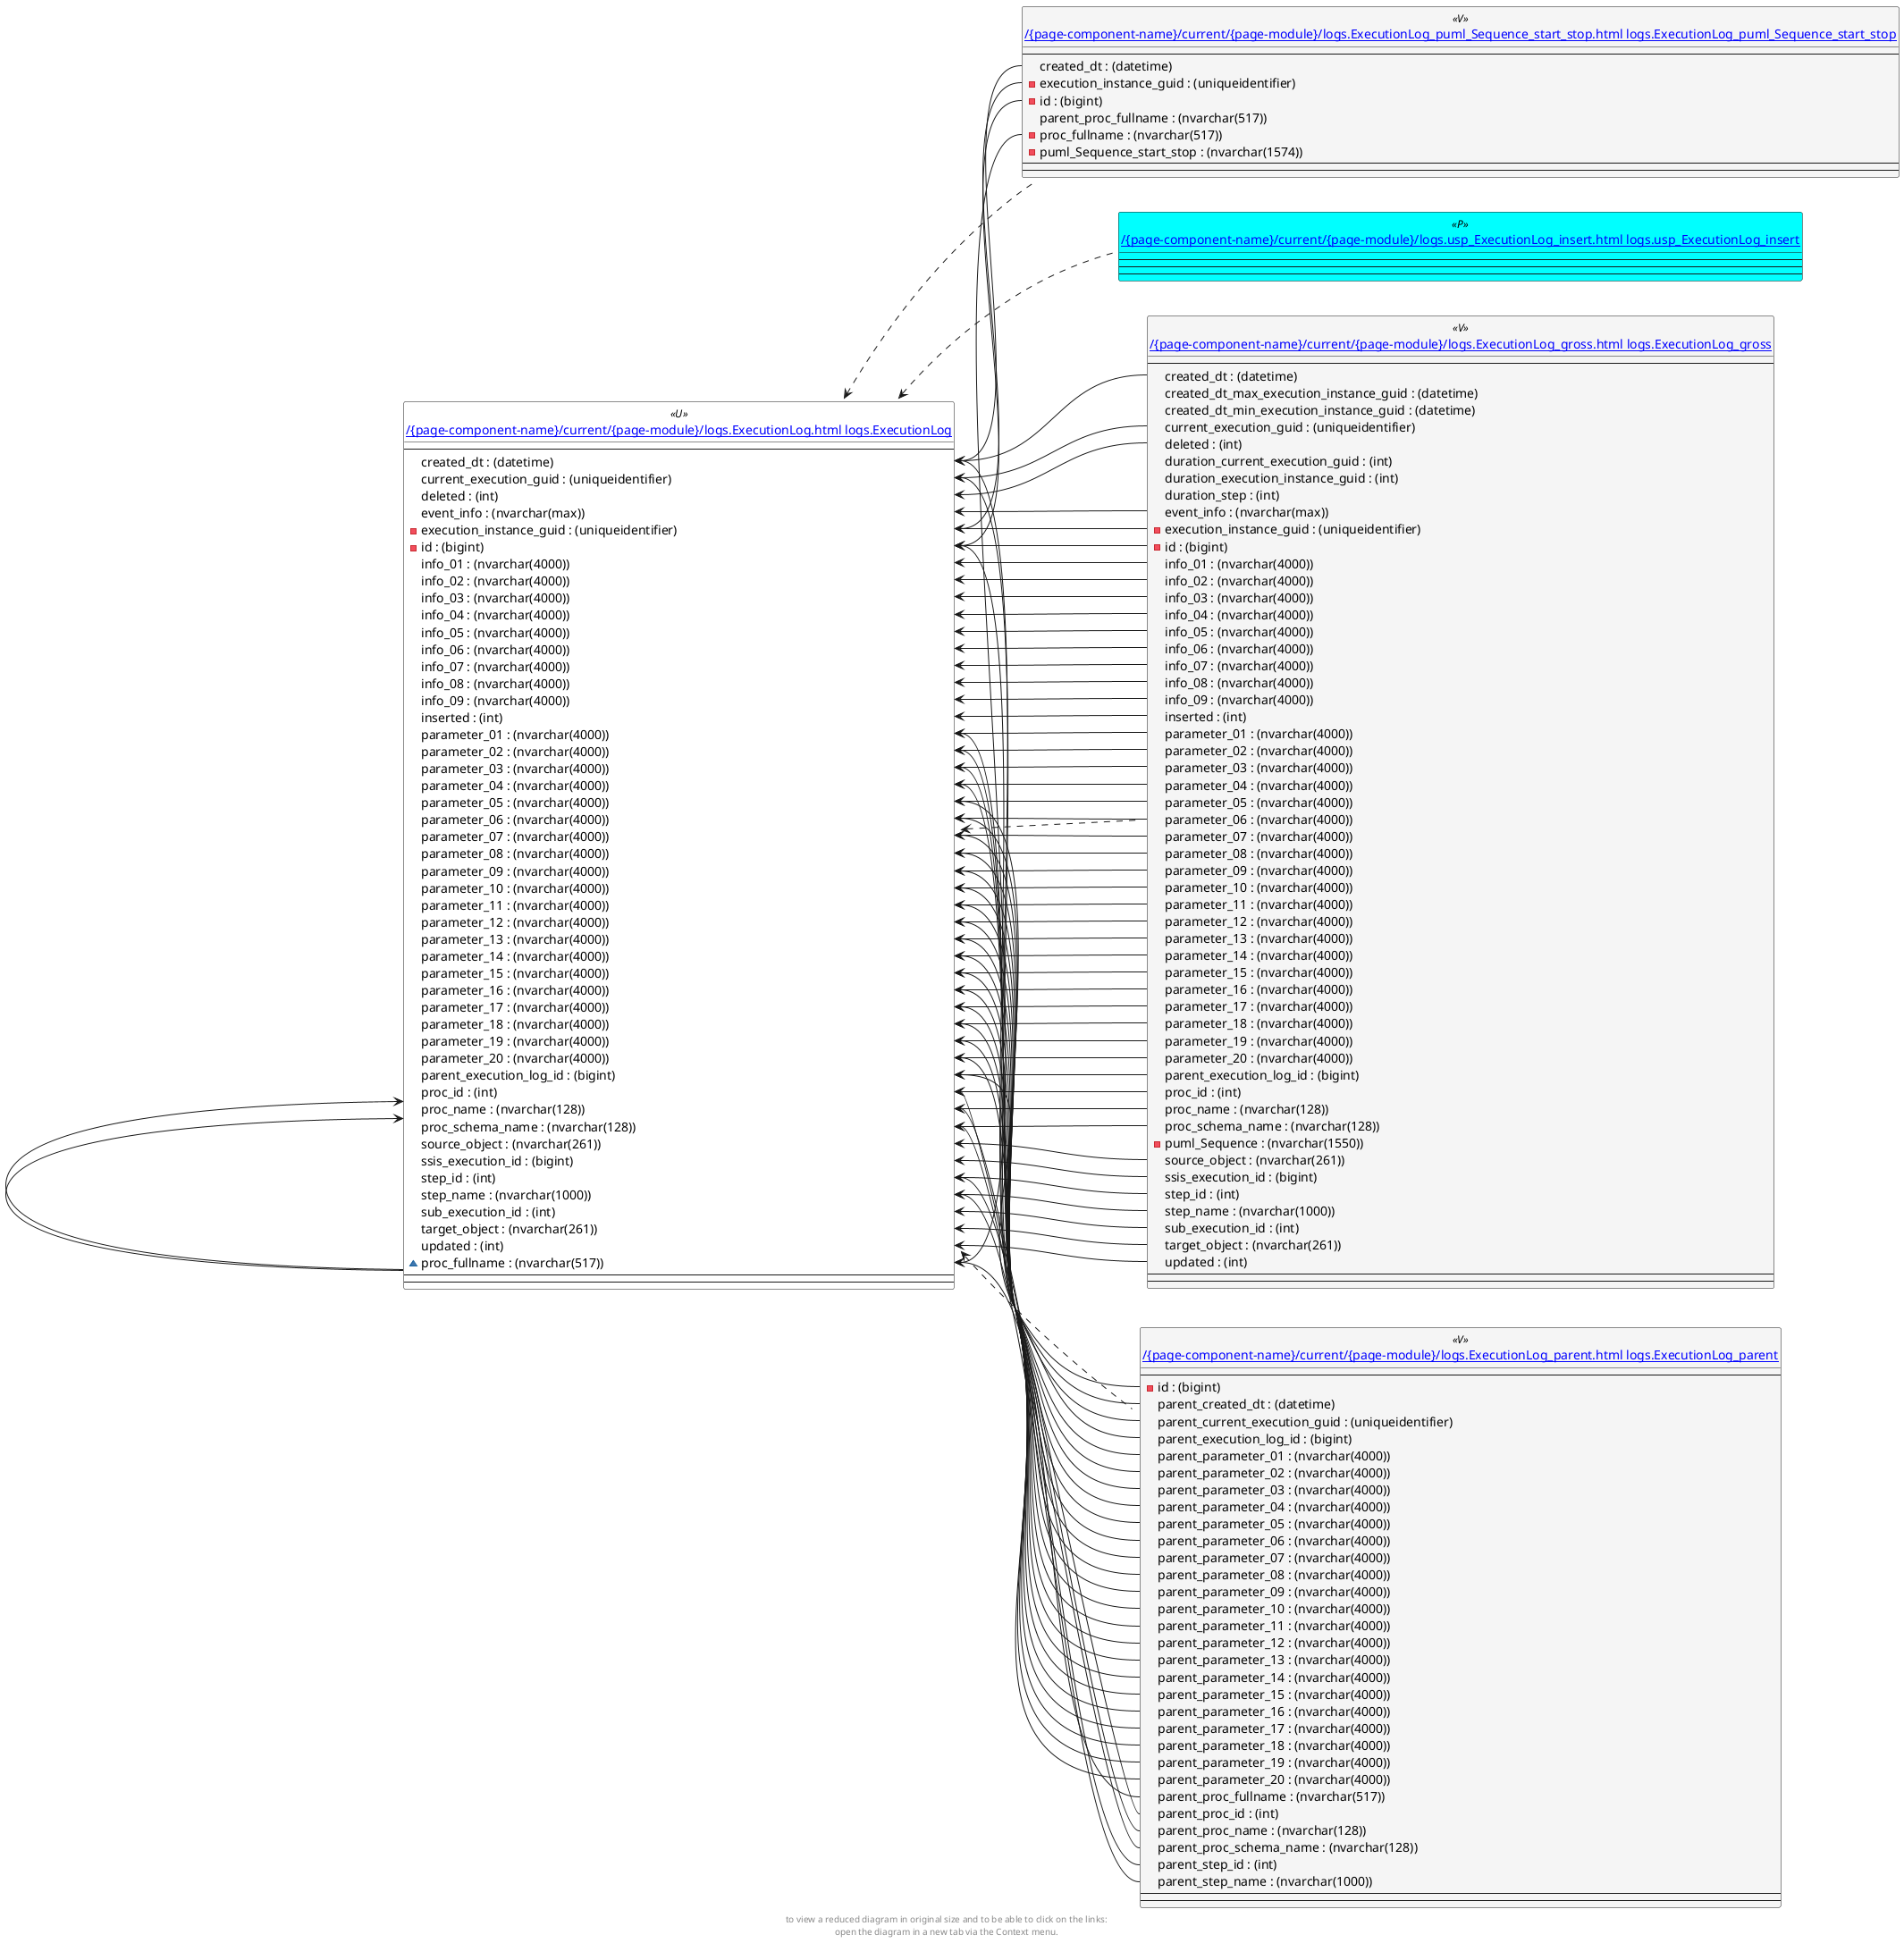 @startuml
left to right direction
'top to bottom direction
hide circle
'avoide "." issues:
set namespaceSeparator none


skinparam class {
  BackgroundColor White
  BackgroundColor<<FN>> Yellow
  BackgroundColor<<FS>> Yellow
  BackgroundColor<<FT>> LightGray
  BackgroundColor<<IF>> Yellow
  BackgroundColor<<IS>> Yellow
  BackgroundColor<<P>> Aqua
  BackgroundColor<<PC>> Aqua
  BackgroundColor<<SN>> Yellow
  BackgroundColor<<SO>> SlateBlue
  BackgroundColor<<TF>> LightGray
  BackgroundColor<<TR>> Tomato
  BackgroundColor<<U>> White
  BackgroundColor<<V>> WhiteSmoke
  BackgroundColor<<X>> Aqua
}


entity "[[{site-url}/{page-component-name}/current/{page-module}/logs.ExecutionLog.html logs.ExecutionLog]]" as logs.ExecutionLog << U >> {
  --
  created_dt : (datetime)
  current_execution_guid : (uniqueidentifier)
  deleted : (int)
  event_info : (nvarchar(max))
  - execution_instance_guid : (uniqueidentifier)
  - id : (bigint)
  info_01 : (nvarchar(4000))
  info_02 : (nvarchar(4000))
  info_03 : (nvarchar(4000))
  info_04 : (nvarchar(4000))
  info_05 : (nvarchar(4000))
  info_06 : (nvarchar(4000))
  info_07 : (nvarchar(4000))
  info_08 : (nvarchar(4000))
  info_09 : (nvarchar(4000))
  inserted : (int)
  parameter_01 : (nvarchar(4000))
  parameter_02 : (nvarchar(4000))
  parameter_03 : (nvarchar(4000))
  parameter_04 : (nvarchar(4000))
  parameter_05 : (nvarchar(4000))
  parameter_06 : (nvarchar(4000))
  parameter_07 : (nvarchar(4000))
  parameter_08 : (nvarchar(4000))
  parameter_09 : (nvarchar(4000))
  parameter_10 : (nvarchar(4000))
  parameter_11 : (nvarchar(4000))
  parameter_12 : (nvarchar(4000))
  parameter_13 : (nvarchar(4000))
  parameter_14 : (nvarchar(4000))
  parameter_15 : (nvarchar(4000))
  parameter_16 : (nvarchar(4000))
  parameter_17 : (nvarchar(4000))
  parameter_18 : (nvarchar(4000))
  parameter_19 : (nvarchar(4000))
  parameter_20 : (nvarchar(4000))
  parent_execution_log_id : (bigint)
  proc_id : (int)
  proc_name : (nvarchar(128))
  proc_schema_name : (nvarchar(128))
  source_object : (nvarchar(261))
  ssis_execution_id : (bigint)
  step_id : (int)
  step_name : (nvarchar(1000))
  sub_execution_id : (int)
  target_object : (nvarchar(261))
  updated : (int)
  ~ proc_fullname : (nvarchar(517))
  --
  --
}

entity "[[{site-url}/{page-component-name}/current/{page-module}/logs.ExecutionLog_gross.html logs.ExecutionLog_gross]]" as logs.ExecutionLog_gross << V >> {
  --
  created_dt : (datetime)
  created_dt_max_execution_instance_guid : (datetime)
  created_dt_min_execution_instance_guid : (datetime)
  current_execution_guid : (uniqueidentifier)
  deleted : (int)
  duration_current_execution_guid : (int)
  duration_execution_instance_guid : (int)
  duration_step : (int)
  event_info : (nvarchar(max))
  - execution_instance_guid : (uniqueidentifier)
  - id : (bigint)
  info_01 : (nvarchar(4000))
  info_02 : (nvarchar(4000))
  info_03 : (nvarchar(4000))
  info_04 : (nvarchar(4000))
  info_05 : (nvarchar(4000))
  info_06 : (nvarchar(4000))
  info_07 : (nvarchar(4000))
  info_08 : (nvarchar(4000))
  info_09 : (nvarchar(4000))
  inserted : (int)
  parameter_01 : (nvarchar(4000))
  parameter_02 : (nvarchar(4000))
  parameter_03 : (nvarchar(4000))
  parameter_04 : (nvarchar(4000))
  parameter_05 : (nvarchar(4000))
  parameter_06 : (nvarchar(4000))
  parameter_07 : (nvarchar(4000))
  parameter_08 : (nvarchar(4000))
  parameter_09 : (nvarchar(4000))
  parameter_10 : (nvarchar(4000))
  parameter_11 : (nvarchar(4000))
  parameter_12 : (nvarchar(4000))
  parameter_13 : (nvarchar(4000))
  parameter_14 : (nvarchar(4000))
  parameter_15 : (nvarchar(4000))
  parameter_16 : (nvarchar(4000))
  parameter_17 : (nvarchar(4000))
  parameter_18 : (nvarchar(4000))
  parameter_19 : (nvarchar(4000))
  parameter_20 : (nvarchar(4000))
  parent_execution_log_id : (bigint)
  proc_id : (int)
  proc_name : (nvarchar(128))
  proc_schema_name : (nvarchar(128))
  - puml_Sequence : (nvarchar(1550))
  source_object : (nvarchar(261))
  ssis_execution_id : (bigint)
  step_id : (int)
  step_name : (nvarchar(1000))
  sub_execution_id : (int)
  target_object : (nvarchar(261))
  updated : (int)
  --
  --
}

entity "[[{site-url}/{page-component-name}/current/{page-module}/logs.ExecutionLog_parent.html logs.ExecutionLog_parent]]" as logs.ExecutionLog_parent << V >> {
  --
  - id : (bigint)
  parent_created_dt : (datetime)
  parent_current_execution_guid : (uniqueidentifier)
  parent_execution_log_id : (bigint)
  parent_parameter_01 : (nvarchar(4000))
  parent_parameter_02 : (nvarchar(4000))
  parent_parameter_03 : (nvarchar(4000))
  parent_parameter_04 : (nvarchar(4000))
  parent_parameter_05 : (nvarchar(4000))
  parent_parameter_06 : (nvarchar(4000))
  parent_parameter_07 : (nvarchar(4000))
  parent_parameter_08 : (nvarchar(4000))
  parent_parameter_09 : (nvarchar(4000))
  parent_parameter_10 : (nvarchar(4000))
  parent_parameter_11 : (nvarchar(4000))
  parent_parameter_12 : (nvarchar(4000))
  parent_parameter_13 : (nvarchar(4000))
  parent_parameter_14 : (nvarchar(4000))
  parent_parameter_15 : (nvarchar(4000))
  parent_parameter_16 : (nvarchar(4000))
  parent_parameter_17 : (nvarchar(4000))
  parent_parameter_18 : (nvarchar(4000))
  parent_parameter_19 : (nvarchar(4000))
  parent_parameter_20 : (nvarchar(4000))
  parent_proc_fullname : (nvarchar(517))
  parent_proc_id : (int)
  parent_proc_name : (nvarchar(128))
  parent_proc_schema_name : (nvarchar(128))
  parent_step_id : (int)
  parent_step_name : (nvarchar(1000))
  --
  --
}

entity "[[{site-url}/{page-component-name}/current/{page-module}/logs.ExecutionLog_puml_Sequence_start_stop.html logs.ExecutionLog_puml_Sequence_start_stop]]" as logs.ExecutionLog_puml_Sequence_start_stop << V >> {
  --
  created_dt : (datetime)
  - execution_instance_guid : (uniqueidentifier)
  - id : (bigint)
  parent_proc_fullname : (nvarchar(517))
  - proc_fullname : (nvarchar(517))
  - puml_Sequence_start_stop : (nvarchar(1574))
  --
  --
}

entity "[[{site-url}/{page-component-name}/current/{page-module}/logs.usp_ExecutionLog_insert.html logs.usp_ExecutionLog_insert]]" as logs.usp_ExecutionLog_insert << P >> {
  --
  --
  --
}

logs.ExecutionLog <.. logs.usp_ExecutionLog_insert
logs.ExecutionLog <.. logs.ExecutionLog_gross
logs.ExecutionLog <.. logs.ExecutionLog_parent
logs.ExecutionLog <.. logs.ExecutionLog_puml_Sequence_start_stop
logs.ExecutionLog::created_dt <-- logs.ExecutionLog_gross::created_dt
logs.ExecutionLog::created_dt <-- logs.ExecutionLog_parent::parent_created_dt
logs.ExecutionLog::created_dt <-- logs.ExecutionLog_puml_Sequence_start_stop::created_dt
logs.ExecutionLog::current_execution_guid <-- logs.ExecutionLog_gross::current_execution_guid
logs.ExecutionLog::current_execution_guid <-- logs.ExecutionLog_parent::parent_current_execution_guid
logs.ExecutionLog::deleted <-- logs.ExecutionLog_gross::deleted
logs.ExecutionLog::event_info <-- logs.ExecutionLog_gross::event_info
logs.ExecutionLog::execution_instance_guid <-- logs.ExecutionLog_gross::execution_instance_guid
logs.ExecutionLog::execution_instance_guid <-- logs.ExecutionLog_puml_Sequence_start_stop::execution_instance_guid
logs.ExecutionLog::id <-- logs.ExecutionLog_gross::id
logs.ExecutionLog::id <-- logs.ExecutionLog_parent::id
logs.ExecutionLog::id <-- logs.ExecutionLog_puml_Sequence_start_stop::id
logs.ExecutionLog::info_01 <-- logs.ExecutionLog_gross::info_01
logs.ExecutionLog::info_02 <-- logs.ExecutionLog_gross::info_02
logs.ExecutionLog::info_03 <-- logs.ExecutionLog_gross::info_03
logs.ExecutionLog::info_04 <-- logs.ExecutionLog_gross::info_04
logs.ExecutionLog::info_05 <-- logs.ExecutionLog_gross::info_05
logs.ExecutionLog::info_06 <-- logs.ExecutionLog_gross::info_06
logs.ExecutionLog::info_07 <-- logs.ExecutionLog_gross::info_07
logs.ExecutionLog::info_08 <-- logs.ExecutionLog_gross::info_08
logs.ExecutionLog::info_09 <-- logs.ExecutionLog_gross::info_09
logs.ExecutionLog::inserted <-- logs.ExecutionLog_gross::inserted
logs.ExecutionLog::parameter_01 <-- logs.ExecutionLog_gross::parameter_01
logs.ExecutionLog::parameter_01 <-- logs.ExecutionLog_parent::parent_parameter_01
logs.ExecutionLog::parameter_02 <-- logs.ExecutionLog_gross::parameter_02
logs.ExecutionLog::parameter_02 <-- logs.ExecutionLog_parent::parent_parameter_02
logs.ExecutionLog::parameter_03 <-- logs.ExecutionLog_gross::parameter_03
logs.ExecutionLog::parameter_03 <-- logs.ExecutionLog_parent::parent_parameter_03
logs.ExecutionLog::parameter_04 <-- logs.ExecutionLog_gross::parameter_04
logs.ExecutionLog::parameter_04 <-- logs.ExecutionLog_parent::parent_parameter_04
logs.ExecutionLog::parameter_05 <-- logs.ExecutionLog_gross::parameter_05
logs.ExecutionLog::parameter_05 <-- logs.ExecutionLog_parent::parent_parameter_05
logs.ExecutionLog::parameter_06 <-- logs.ExecutionLog_gross::parameter_06
logs.ExecutionLog::parameter_06 <-- logs.ExecutionLog_parent::parent_parameter_06
logs.ExecutionLog::parameter_07 <-- logs.ExecutionLog_gross::parameter_07
logs.ExecutionLog::parameter_07 <-- logs.ExecutionLog_parent::parent_parameter_07
logs.ExecutionLog::parameter_08 <-- logs.ExecutionLog_gross::parameter_08
logs.ExecutionLog::parameter_08 <-- logs.ExecutionLog_parent::parent_parameter_08
logs.ExecutionLog::parameter_09 <-- logs.ExecutionLog_gross::parameter_09
logs.ExecutionLog::parameter_09 <-- logs.ExecutionLog_parent::parent_parameter_09
logs.ExecutionLog::parameter_10 <-- logs.ExecutionLog_gross::parameter_10
logs.ExecutionLog::parameter_10 <-- logs.ExecutionLog_parent::parent_parameter_10
logs.ExecutionLog::parameter_11 <-- logs.ExecutionLog_gross::parameter_11
logs.ExecutionLog::parameter_11 <-- logs.ExecutionLog_parent::parent_parameter_11
logs.ExecutionLog::parameter_12 <-- logs.ExecutionLog_gross::parameter_12
logs.ExecutionLog::parameter_12 <-- logs.ExecutionLog_parent::parent_parameter_12
logs.ExecutionLog::parameter_13 <-- logs.ExecutionLog_gross::parameter_13
logs.ExecutionLog::parameter_13 <-- logs.ExecutionLog_parent::parent_parameter_13
logs.ExecutionLog::parameter_14 <-- logs.ExecutionLog_gross::parameter_14
logs.ExecutionLog::parameter_14 <-- logs.ExecutionLog_parent::parent_parameter_14
logs.ExecutionLog::parameter_15 <-- logs.ExecutionLog_gross::parameter_15
logs.ExecutionLog::parameter_15 <-- logs.ExecutionLog_parent::parent_parameter_15
logs.ExecutionLog::parameter_16 <-- logs.ExecutionLog_gross::parameter_16
logs.ExecutionLog::parameter_16 <-- logs.ExecutionLog_parent::parent_parameter_16
logs.ExecutionLog::parameter_17 <-- logs.ExecutionLog_gross::parameter_17
logs.ExecutionLog::parameter_17 <-- logs.ExecutionLog_parent::parent_parameter_17
logs.ExecutionLog::parameter_18 <-- logs.ExecutionLog_gross::parameter_18
logs.ExecutionLog::parameter_18 <-- logs.ExecutionLog_parent::parent_parameter_18
logs.ExecutionLog::parameter_19 <-- logs.ExecutionLog_gross::parameter_19
logs.ExecutionLog::parameter_19 <-- logs.ExecutionLog_parent::parent_parameter_19
logs.ExecutionLog::parameter_20 <-- logs.ExecutionLog_gross::parameter_20
logs.ExecutionLog::parameter_20 <-- logs.ExecutionLog_parent::parent_parameter_20
logs.ExecutionLog::parent_execution_log_id <-- logs.ExecutionLog_gross::parent_execution_log_id
logs.ExecutionLog::parent_execution_log_id <-- logs.ExecutionLog_parent::parent_execution_log_id
logs.ExecutionLog::proc_fullname <-- logs.ExecutionLog_parent::parent_proc_fullname
logs.ExecutionLog::proc_fullname <-- logs.ExecutionLog_puml_Sequence_start_stop::proc_fullname
logs.ExecutionLog::proc_id <-- logs.ExecutionLog_gross::proc_id
logs.ExecutionLog::proc_id <-- logs.ExecutionLog_parent::parent_proc_id
logs.ExecutionLog::proc_name <-- logs.ExecutionLog::proc_fullname
logs.ExecutionLog::proc_name <-- logs.ExecutionLog_gross::proc_name
logs.ExecutionLog::proc_name <-- logs.ExecutionLog_parent::parent_proc_name
logs.ExecutionLog::proc_schema_name <-- logs.ExecutionLog::proc_fullname
logs.ExecutionLog::proc_schema_name <-- logs.ExecutionLog_gross::proc_schema_name
logs.ExecutionLog::proc_schema_name <-- logs.ExecutionLog_parent::parent_proc_schema_name
logs.ExecutionLog::source_object <-- logs.ExecutionLog_gross::source_object
logs.ExecutionLog::ssis_execution_id <-- logs.ExecutionLog_gross::ssis_execution_id
logs.ExecutionLog::step_id <-- logs.ExecutionLog_gross::step_id
logs.ExecutionLog::step_id <-- logs.ExecutionLog_parent::parent_step_id
logs.ExecutionLog::step_name <-- logs.ExecutionLog_gross::step_name
logs.ExecutionLog::step_name <-- logs.ExecutionLog_parent::parent_step_name
logs.ExecutionLog::sub_execution_id <-- logs.ExecutionLog_gross::sub_execution_id
logs.ExecutionLog::target_object <-- logs.ExecutionLog_gross::target_object
logs.ExecutionLog::updated <-- logs.ExecutionLog_gross::updated
footer
to view a reduced diagram in original size and to be able to click on the links:
open the diagram in a new tab via the Context menu.
end footer

@enduml

